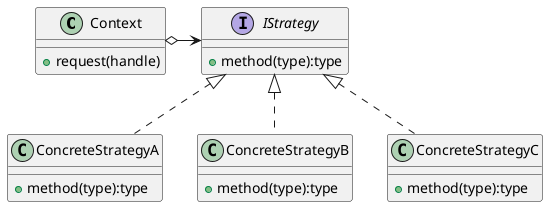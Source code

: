 @startuml Strategy
class Context {
  + request(handle)
}

interface IStrategy {
  + method(type):type
}

class ConcreteStrategyA {
  + method(type):type
}

class ConcreteStrategyB {
  + method(type):type
}

class ConcreteStrategyC {
  + method(type):type
}

IStrategy <|.. ConcreteStrategyA
IStrategy <|.. ConcreteStrategyB
IStrategy <|.. ConcreteStrategyC

Context o-r-> IStrategy
@enduml